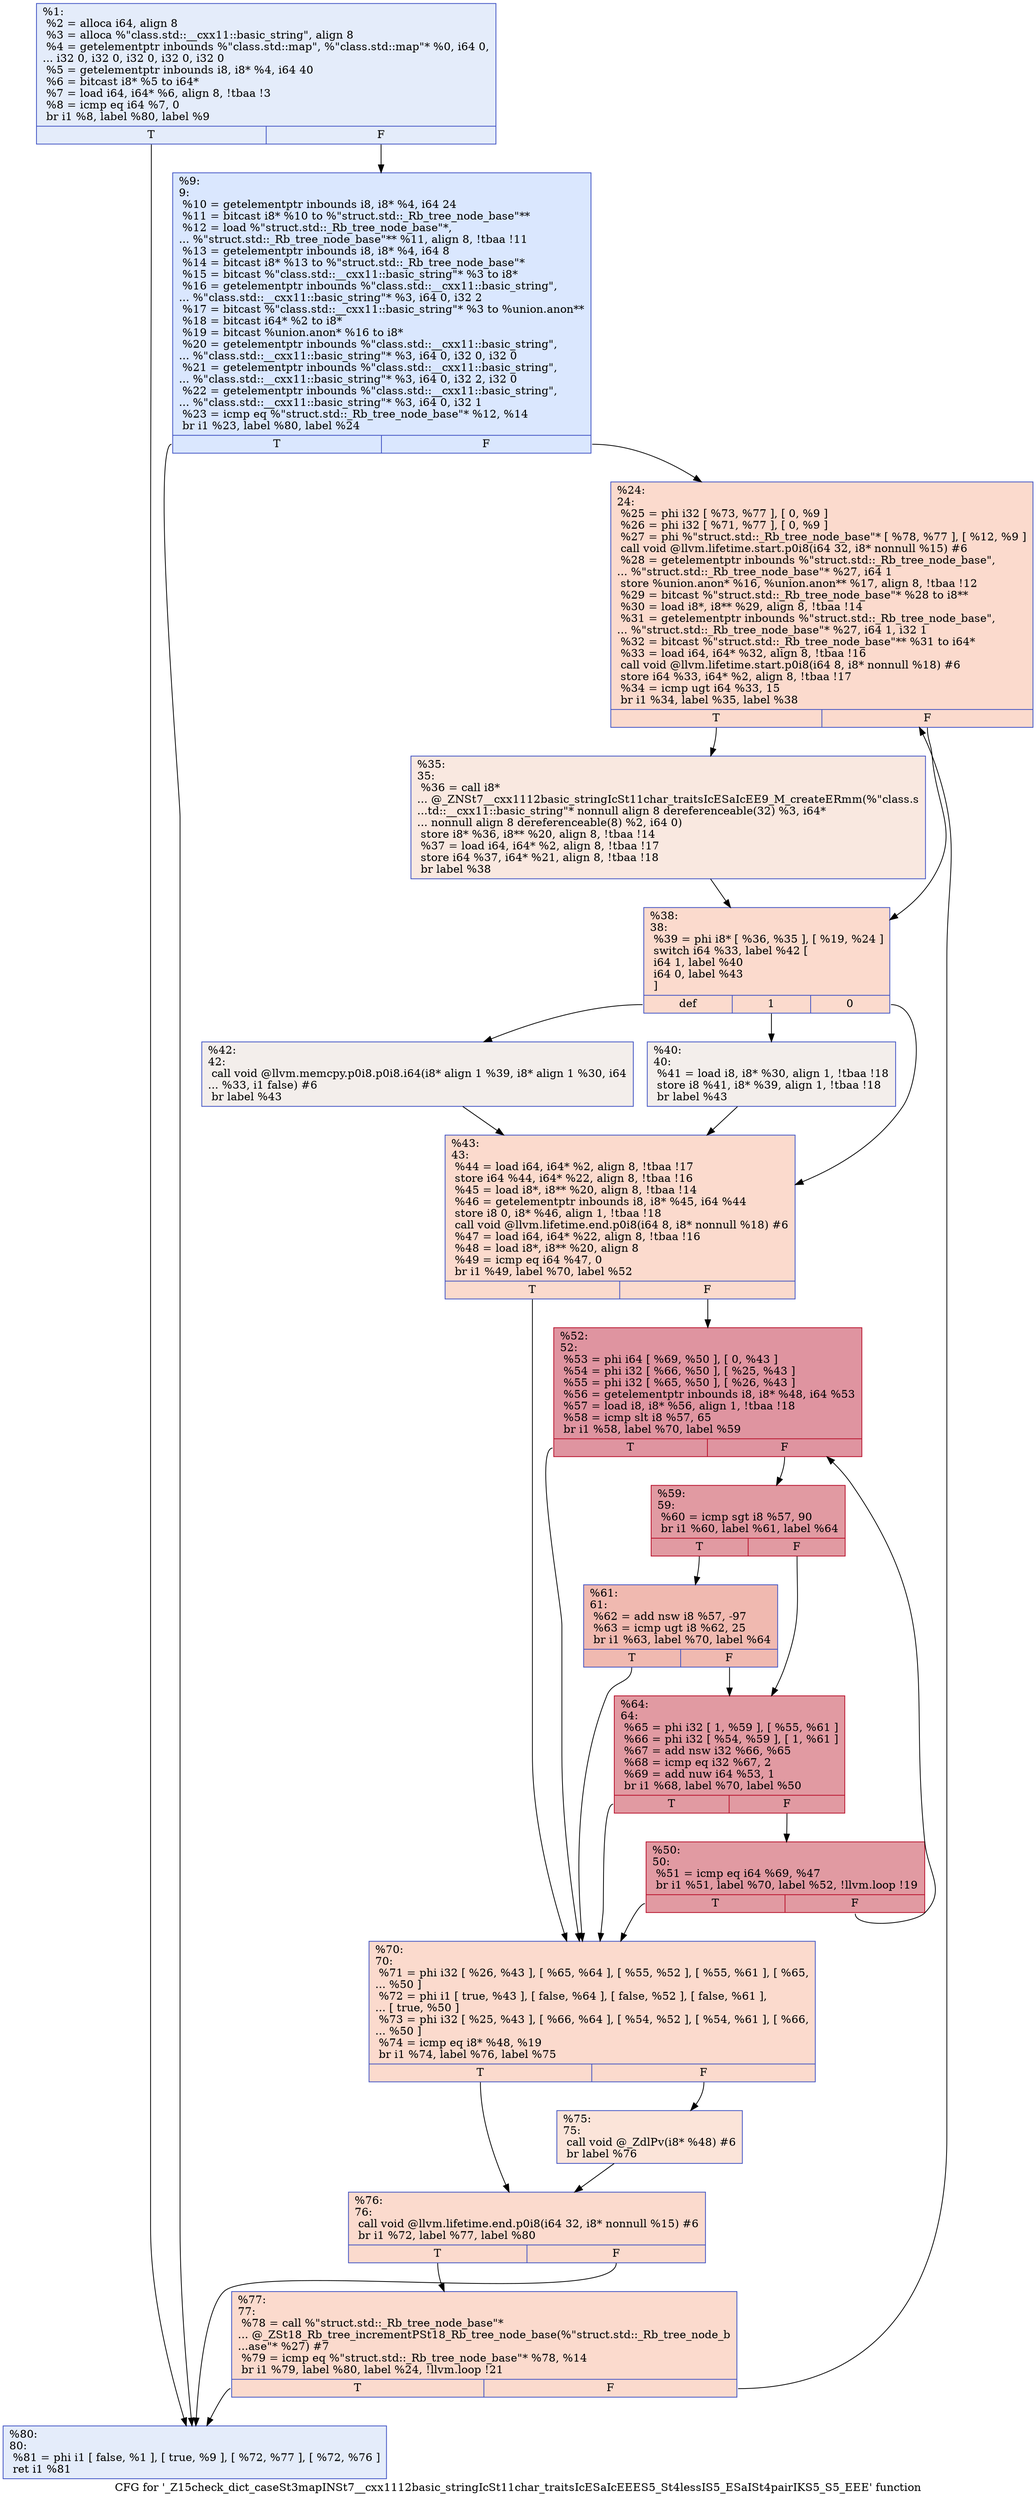 digraph "CFG for '_Z15check_dict_caseSt3mapINSt7__cxx1112basic_stringIcSt11char_traitsIcESaIcEEES5_St4lessIS5_ESaISt4pairIKS5_S5_EEE' function" {
	label="CFG for '_Z15check_dict_caseSt3mapINSt7__cxx1112basic_stringIcSt11char_traitsIcESaIcEEES5_St4lessIS5_ESaISt4pairIKS5_S5_EEE' function";

	Node0x55631c81a390 [shape=record,color="#3d50c3ff", style=filled, fillcolor="#c1d4f470",label="{%1:\l  %2 = alloca i64, align 8\l  %3 = alloca %\"class.std::__cxx11::basic_string\", align 8\l  %4 = getelementptr inbounds %\"class.std::map\", %\"class.std::map\"* %0, i64 0,\l... i32 0, i32 0, i32 0, i32 0, i32 0\l  %5 = getelementptr inbounds i8, i8* %4, i64 40\l  %6 = bitcast i8* %5 to i64*\l  %7 = load i64, i64* %6, align 8, !tbaa !3\l  %8 = icmp eq i64 %7, 0\l  br i1 %8, label %80, label %9\l|{<s0>T|<s1>F}}"];
	Node0x55631c81a390:s0 -> Node0x55631c81afe0;
	Node0x55631c81a390:s1 -> Node0x55631c81bd60;
	Node0x55631c81bd60 [shape=record,color="#3d50c3ff", style=filled, fillcolor="#abc8fd70",label="{%9:\l9:                                                \l  %10 = getelementptr inbounds i8, i8* %4, i64 24\l  %11 = bitcast i8* %10 to %\"struct.std::_Rb_tree_node_base\"**\l  %12 = load %\"struct.std::_Rb_tree_node_base\"*,\l... %\"struct.std::_Rb_tree_node_base\"** %11, align 8, !tbaa !11\l  %13 = getelementptr inbounds i8, i8* %4, i64 8\l  %14 = bitcast i8* %13 to %\"struct.std::_Rb_tree_node_base\"*\l  %15 = bitcast %\"class.std::__cxx11::basic_string\"* %3 to i8*\l  %16 = getelementptr inbounds %\"class.std::__cxx11::basic_string\",\l... %\"class.std::__cxx11::basic_string\"* %3, i64 0, i32 2\l  %17 = bitcast %\"class.std::__cxx11::basic_string\"* %3 to %union.anon**\l  %18 = bitcast i64* %2 to i8*\l  %19 = bitcast %union.anon* %16 to i8*\l  %20 = getelementptr inbounds %\"class.std::__cxx11::basic_string\",\l... %\"class.std::__cxx11::basic_string\"* %3, i64 0, i32 0, i32 0\l  %21 = getelementptr inbounds %\"class.std::__cxx11::basic_string\",\l... %\"class.std::__cxx11::basic_string\"* %3, i64 0, i32 2, i32 0\l  %22 = getelementptr inbounds %\"class.std::__cxx11::basic_string\",\l... %\"class.std::__cxx11::basic_string\"* %3, i64 0, i32 1\l  %23 = icmp eq %\"struct.std::_Rb_tree_node_base\"* %12, %14\l  br i1 %23, label %80, label %24\l|{<s0>T|<s1>F}}"];
	Node0x55631c81bd60:s0 -> Node0x55631c81afe0;
	Node0x55631c81bd60:s1 -> Node0x55631c81c5c0;
	Node0x55631c81c5c0 [shape=record,color="#3d50c3ff", style=filled, fillcolor="#f7ac8e70",label="{%24:\l24:                                               \l  %25 = phi i32 [ %73, %77 ], [ 0, %9 ]\l  %26 = phi i32 [ %71, %77 ], [ 0, %9 ]\l  %27 = phi %\"struct.std::_Rb_tree_node_base\"* [ %78, %77 ], [ %12, %9 ]\l  call void @llvm.lifetime.start.p0i8(i64 32, i8* nonnull %15) #6\l  %28 = getelementptr inbounds %\"struct.std::_Rb_tree_node_base\",\l... %\"struct.std::_Rb_tree_node_base\"* %27, i64 1\l  store %union.anon* %16, %union.anon** %17, align 8, !tbaa !12\l  %29 = bitcast %\"struct.std::_Rb_tree_node_base\"* %28 to i8**\l  %30 = load i8*, i8** %29, align 8, !tbaa !14\l  %31 = getelementptr inbounds %\"struct.std::_Rb_tree_node_base\",\l... %\"struct.std::_Rb_tree_node_base\"* %27, i64 1, i32 1\l  %32 = bitcast %\"struct.std::_Rb_tree_node_base\"** %31 to i64*\l  %33 = load i64, i64* %32, align 8, !tbaa !16\l  call void @llvm.lifetime.start.p0i8(i64 8, i8* nonnull %18) #6\l  store i64 %33, i64* %2, align 8, !tbaa !17\l  %34 = icmp ugt i64 %33, 15\l  br i1 %34, label %35, label %38\l|{<s0>T|<s1>F}}"];
	Node0x55631c81c5c0:s0 -> Node0x55631c81dae0;
	Node0x55631c81c5c0:s1 -> Node0x55631c81db70;
	Node0x55631c81dae0 [shape=record,color="#3d50c3ff", style=filled, fillcolor="#f1ccb870",label="{%35:\l35:                                               \l  %36 = call i8*\l... @_ZNSt7__cxx1112basic_stringIcSt11char_traitsIcESaIcEE9_M_createERmm(%\"class.s\l...td::__cxx11::basic_string\"* nonnull align 8 dereferenceable(32) %3, i64*\l... nonnull align 8 dereferenceable(8) %2, i64 0)\l  store i8* %36, i8** %20, align 8, !tbaa !14\l  %37 = load i64, i64* %2, align 8, !tbaa !17\l  store i64 %37, i64* %21, align 8, !tbaa !18\l  br label %38\l}"];
	Node0x55631c81dae0 -> Node0x55631c81db70;
	Node0x55631c81db70 [shape=record,color="#3d50c3ff", style=filled, fillcolor="#f7ac8e70",label="{%38:\l38:                                               \l  %39 = phi i8* [ %36, %35 ], [ %19, %24 ]\l  switch i64 %33, label %42 [\l    i64 1, label %40\l    i64 0, label %43\l  ]\l|{<s0>def|<s1>1|<s2>0}}"];
	Node0x55631c81db70:s0 -> Node0x55631c81ee90;
	Node0x55631c81db70:s1 -> Node0x55631c81eee0;
	Node0x55631c81db70:s2 -> Node0x55631c81ef70;
	Node0x55631c81eee0 [shape=record,color="#3d50c3ff", style=filled, fillcolor="#e5d8d170",label="{%40:\l40:                                               \l  %41 = load i8, i8* %30, align 1, !tbaa !18\l  store i8 %41, i8* %39, align 1, !tbaa !18\l  br label %43\l}"];
	Node0x55631c81eee0 -> Node0x55631c81ef70;
	Node0x55631c81ee90 [shape=record,color="#3d50c3ff", style=filled, fillcolor="#e5d8d170",label="{%42:\l42:                                               \l  call void @llvm.memcpy.p0i8.p0i8.i64(i8* align 1 %39, i8* align 1 %30, i64\l... %33, i1 false) #6\l  br label %43\l}"];
	Node0x55631c81ee90 -> Node0x55631c81ef70;
	Node0x55631c81ef70 [shape=record,color="#3d50c3ff", style=filled, fillcolor="#f7ac8e70",label="{%43:\l43:                                               \l  %44 = load i64, i64* %2, align 8, !tbaa !17\l  store i64 %44, i64* %22, align 8, !tbaa !16\l  %45 = load i8*, i8** %20, align 8, !tbaa !14\l  %46 = getelementptr inbounds i8, i8* %45, i64 %44\l  store i8 0, i8* %46, align 1, !tbaa !18\l  call void @llvm.lifetime.end.p0i8(i64 8, i8* nonnull %18) #6\l  %47 = load i64, i64* %22, align 8, !tbaa !16\l  %48 = load i8*, i8** %20, align 8\l  %49 = icmp eq i64 %47, 0\l  br i1 %49, label %70, label %52\l|{<s0>T|<s1>F}}"];
	Node0x55631c81ef70:s0 -> Node0x55631c8208f0;
	Node0x55631c81ef70:s1 -> Node0x55631c820940;
	Node0x55631c820a40 [shape=record,color="#b70d28ff", style=filled, fillcolor="#bb1b2c70",label="{%50:\l50:                                               \l  %51 = icmp eq i64 %69, %47\l  br i1 %51, label %70, label %52, !llvm.loop !19\l|{<s0>T|<s1>F}}"];
	Node0x55631c820a40:s0 -> Node0x55631c8208f0;
	Node0x55631c820a40:s1 -> Node0x55631c820940;
	Node0x55631c820940 [shape=record,color="#b70d28ff", style=filled, fillcolor="#b70d2870",label="{%52:\l52:                                               \l  %53 = phi i64 [ %69, %50 ], [ 0, %43 ]\l  %54 = phi i32 [ %66, %50 ], [ %25, %43 ]\l  %55 = phi i32 [ %65, %50 ], [ %26, %43 ]\l  %56 = getelementptr inbounds i8, i8* %48, i64 %53\l  %57 = load i8, i8* %56, align 1, !tbaa !18\l  %58 = icmp slt i8 %57, 65\l  br i1 %58, label %70, label %59\l|{<s0>T|<s1>F}}"];
	Node0x55631c820940:s0 -> Node0x55631c8208f0;
	Node0x55631c820940:s1 -> Node0x55631c821190;
	Node0x55631c821190 [shape=record,color="#b70d28ff", style=filled, fillcolor="#bb1b2c70",label="{%59:\l59:                                               \l  %60 = icmp sgt i8 %57, 90\l  br i1 %60, label %61, label %64\l|{<s0>T|<s1>F}}"];
	Node0x55631c821190:s0 -> Node0x55631c821390;
	Node0x55631c821190:s1 -> Node0x55631c8213e0;
	Node0x55631c821390 [shape=record,color="#3d50c3ff", style=filled, fillcolor="#de614d70",label="{%61:\l61:                                               \l  %62 = add nsw i8 %57, -97\l  %63 = icmp ugt i8 %62, 25\l  br i1 %63, label %70, label %64\l|{<s0>T|<s1>F}}"];
	Node0x55631c821390:s0 -> Node0x55631c8208f0;
	Node0x55631c821390:s1 -> Node0x55631c8213e0;
	Node0x55631c8213e0 [shape=record,color="#b70d28ff", style=filled, fillcolor="#bb1b2c70",label="{%64:\l64:                                               \l  %65 = phi i32 [ 1, %59 ], [ %55, %61 ]\l  %66 = phi i32 [ %54, %59 ], [ 1, %61 ]\l  %67 = add nsw i32 %66, %65\l  %68 = icmp eq i32 %67, 2\l  %69 = add nuw i64 %53, 1\l  br i1 %68, label %70, label %50\l|{<s0>T|<s1>F}}"];
	Node0x55631c8213e0:s0 -> Node0x55631c8208f0;
	Node0x55631c8213e0:s1 -> Node0x55631c820a40;
	Node0x55631c8208f0 [shape=record,color="#3d50c3ff", style=filled, fillcolor="#f7ac8e70",label="{%70:\l70:                                               \l  %71 = phi i32 [ %26, %43 ], [ %65, %64 ], [ %55, %52 ], [ %55, %61 ], [ %65,\l... %50 ]\l  %72 = phi i1 [ true, %43 ], [ false, %64 ], [ false, %52 ], [ false, %61 ],\l... [ true, %50 ]\l  %73 = phi i32 [ %25, %43 ], [ %66, %64 ], [ %54, %52 ], [ %54, %61 ], [ %66,\l... %50 ]\l  %74 = icmp eq i8* %48, %19\l  br i1 %74, label %76, label %75\l|{<s0>T|<s1>F}}"];
	Node0x55631c8208f0:s0 -> Node0x55631c821f00;
	Node0x55631c8208f0:s1 -> Node0x55631c821f50;
	Node0x55631c821f50 [shape=record,color="#3d50c3ff", style=filled, fillcolor="#f5c1a970",label="{%75:\l75:                                               \l  call void @_ZdlPv(i8* %48) #6\l  br label %76\l}"];
	Node0x55631c821f50 -> Node0x55631c821f00;
	Node0x55631c821f00 [shape=record,color="#3d50c3ff", style=filled, fillcolor="#f7ac8e70",label="{%76:\l76:                                               \l  call void @llvm.lifetime.end.p0i8(i64 32, i8* nonnull %15) #6\l  br i1 %72, label %77, label %80\l|{<s0>T|<s1>F}}"];
	Node0x55631c821f00:s0 -> Node0x55631c81c730;
	Node0x55631c821f00:s1 -> Node0x55631c81afe0;
	Node0x55631c81c730 [shape=record,color="#3d50c3ff", style=filled, fillcolor="#f7ac8e70",label="{%77:\l77:                                               \l  %78 = call %\"struct.std::_Rb_tree_node_base\"*\l... @_ZSt18_Rb_tree_incrementPSt18_Rb_tree_node_base(%\"struct.std::_Rb_tree_node_b\l...ase\"* %27) #7\l  %79 = icmp eq %\"struct.std::_Rb_tree_node_base\"* %78, %14\l  br i1 %79, label %80, label %24, !llvm.loop !21\l|{<s0>T|<s1>F}}"];
	Node0x55631c81c730:s0 -> Node0x55631c81afe0;
	Node0x55631c81c730:s1 -> Node0x55631c81c5c0;
	Node0x55631c81afe0 [shape=record,color="#3d50c3ff", style=filled, fillcolor="#c1d4f470",label="{%80:\l80:                                               \l  %81 = phi i1 [ false, %1 ], [ true, %9 ], [ %72, %77 ], [ %72, %76 ]\l  ret i1 %81\l}"];
}
